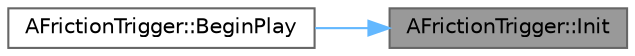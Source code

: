 digraph "AFrictionTrigger::Init"
{
 // INTERACTIVE_SVG=YES
 // LATEX_PDF_SIZE
  bgcolor="transparent";
  edge [fontname=Helvetica,fontsize=10,labelfontname=Helvetica,labelfontsize=10];
  node [fontname=Helvetica,fontsize=10,shape=box,height=0.2,width=0.4];
  rankdir="RL";
  Node1 [id="Node000001",label="AFrictionTrigger::Init",height=0.2,width=0.4,color="gray40", fillcolor="grey60", style="filled", fontcolor="black",tooltip=" "];
  Node1 -> Node2 [id="edge1_Node000001_Node000002",dir="back",color="steelblue1",style="solid",tooltip=" "];
  Node2 [id="Node000002",label="AFrictionTrigger::BeginPlay",height=0.2,width=0.4,color="grey40", fillcolor="white", style="filled",URL="$dc/db9/classAFrictionTrigger.html#a9aa50676943b05995f5dbc425f62a1bd",tooltip=" "];
}
